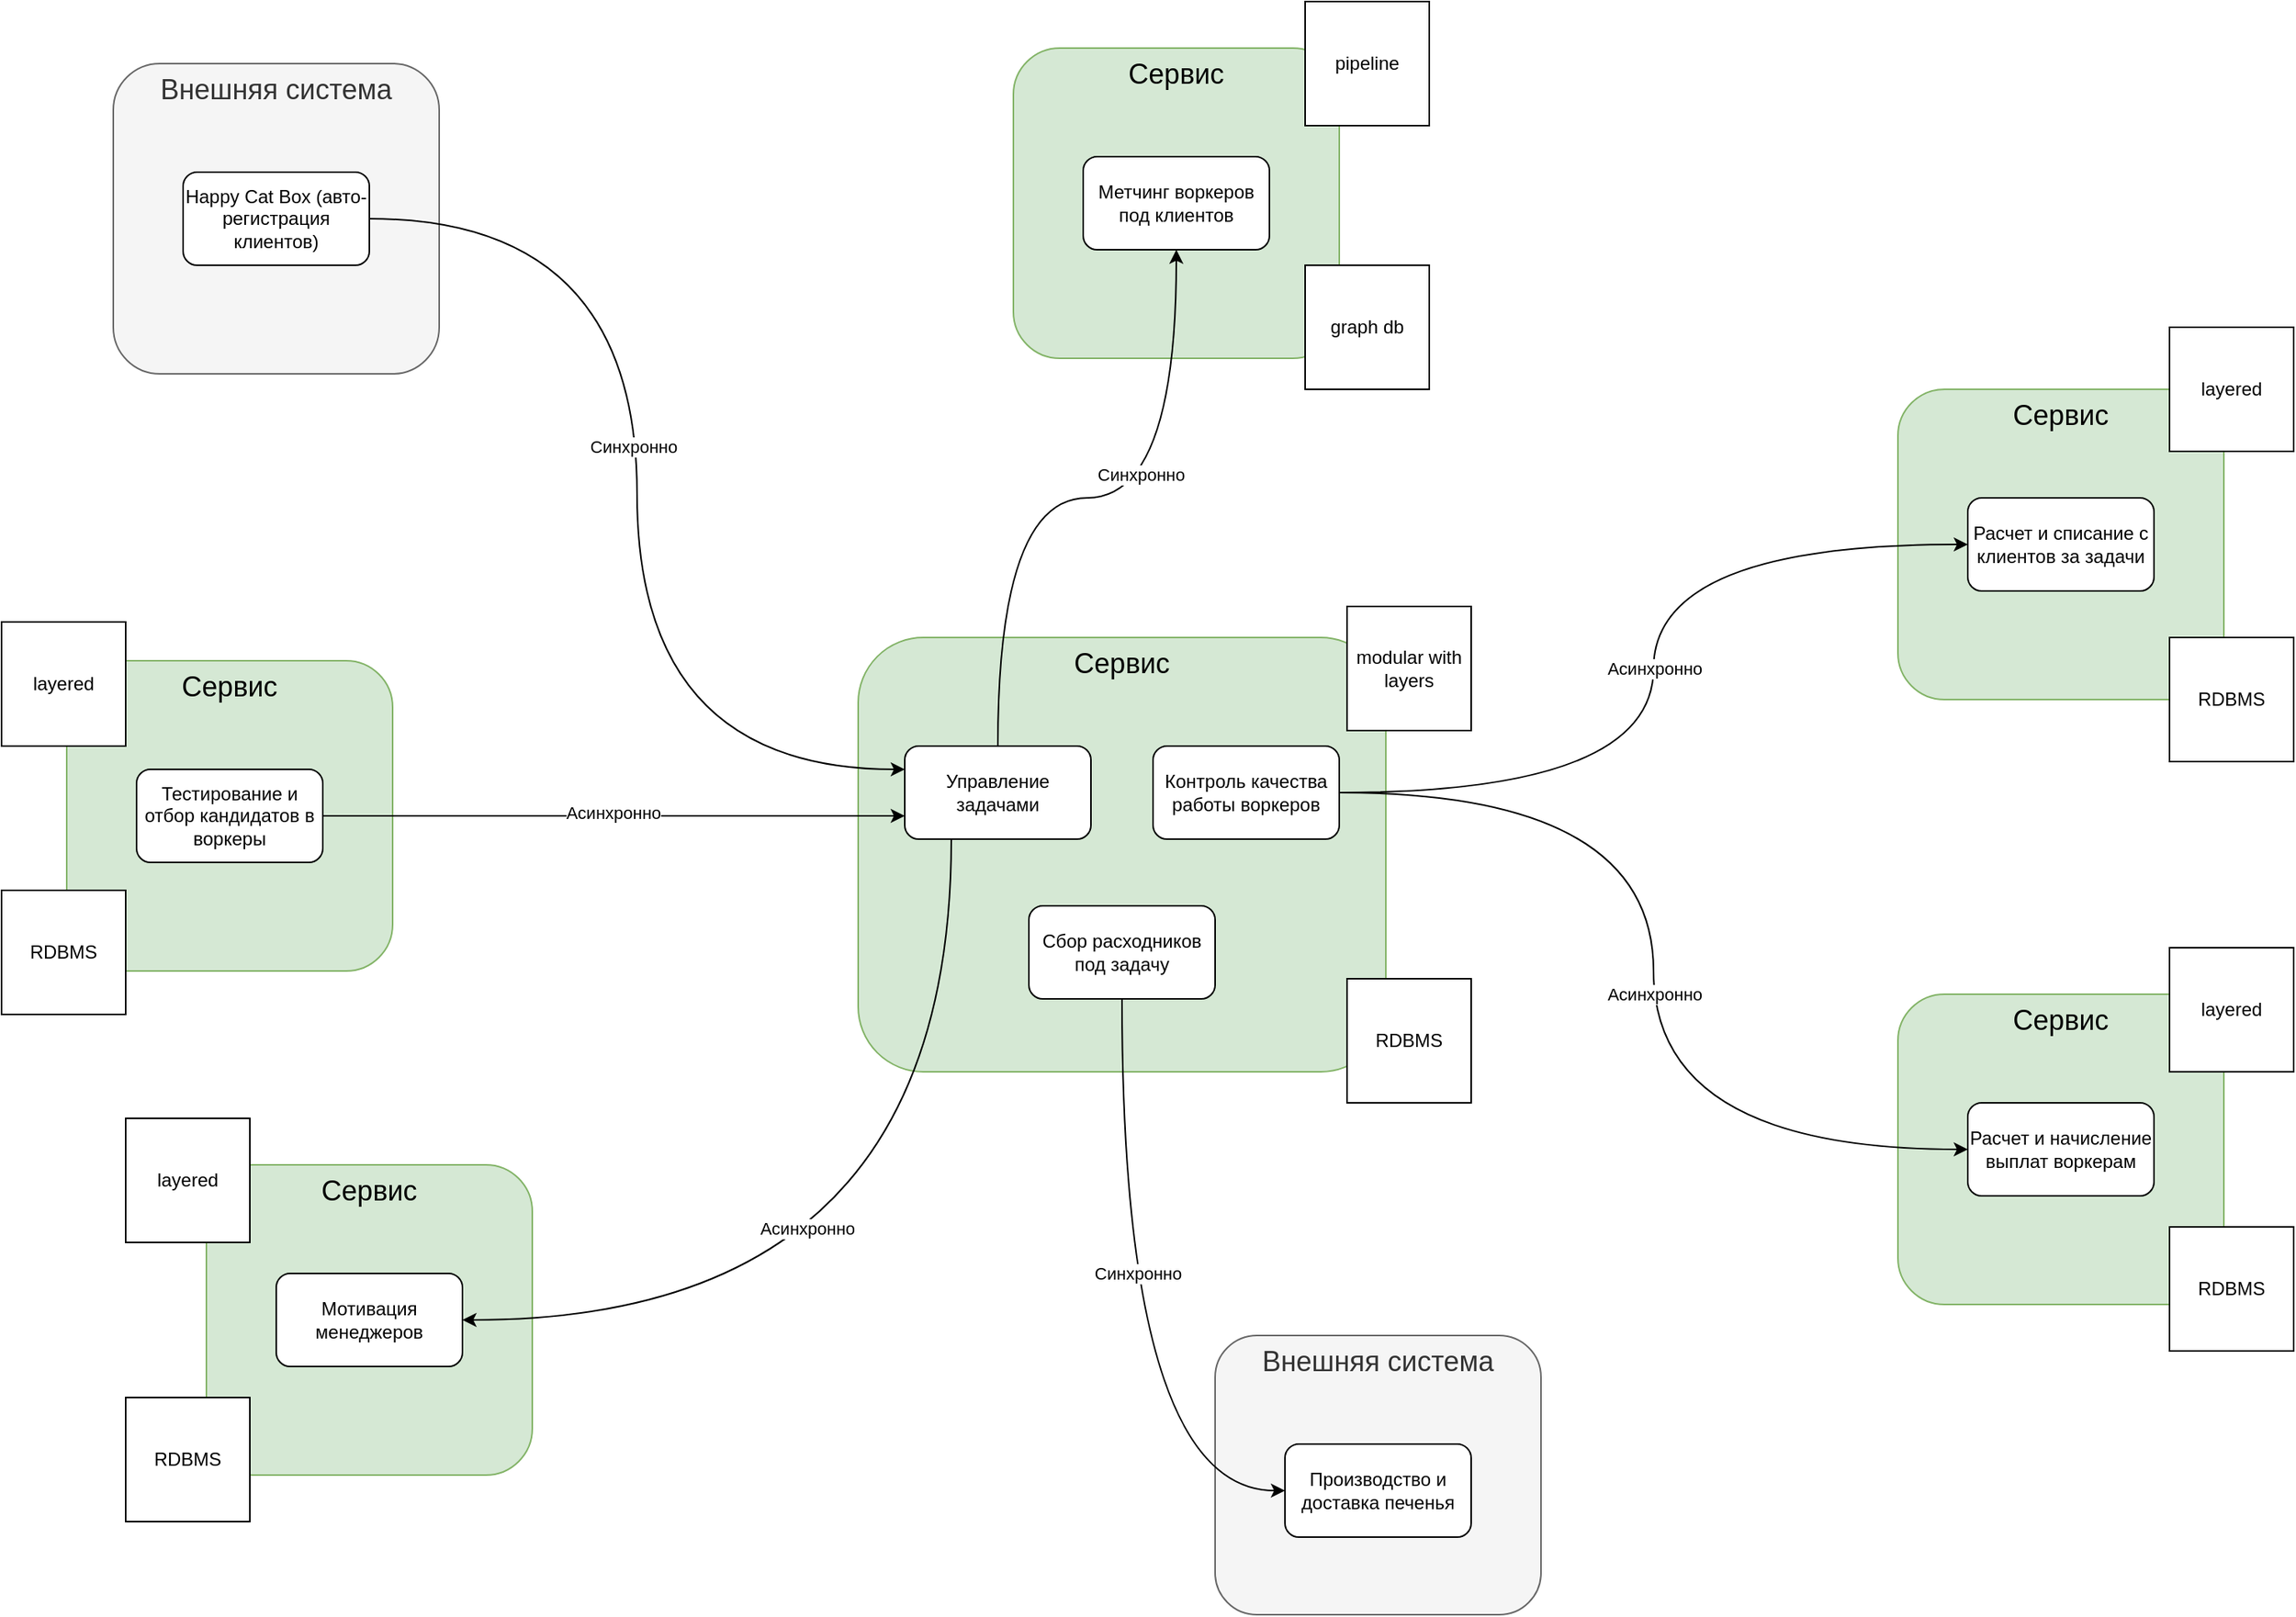 <mxfile version="22.0.0" type="device">
  <diagram name="Page-1" id="UeIFN5v3fpE7xjH6cNSb">
    <mxGraphModel dx="1865" dy="1251" grid="1" gridSize="10" guides="1" tooltips="1" connect="1" arrows="1" fold="1" page="1" pageScale="1" pageWidth="1654" pageHeight="1169" math="0" shadow="0">
      <root>
        <mxCell id="0" />
        <mxCell id="1" parent="0" />
        <mxCell id="N3p6yKIz0wenjXK1gF17-1" value="Сервис" style="rounded=1;whiteSpace=wrap;html=1;verticalAlign=top;fontSize=18;fillColor=#d5e8d4;strokeColor=#82b366;" vertex="1" parent="1">
          <mxGeometry x="642" y="440" width="340" height="280" as="geometry" />
        </mxCell>
        <mxCell id="N3p6yKIz0wenjXK1gF17-2" value="Управление задачами" style="rounded=1;whiteSpace=wrap;html=1;" vertex="1" parent="1">
          <mxGeometry x="672" y="510" width="120" height="60" as="geometry" />
        </mxCell>
        <mxCell id="N3p6yKIz0wenjXK1gF17-3" value="Контроль качества работы воркеров" style="rounded=1;whiteSpace=wrap;html=1;" vertex="1" parent="1">
          <mxGeometry x="832" y="510" width="120" height="60" as="geometry" />
        </mxCell>
        <mxCell id="N3p6yKIz0wenjXK1gF17-4" value="Сбор расходников под задачу" style="rounded=1;whiteSpace=wrap;html=1;" vertex="1" parent="1">
          <mxGeometry x="752" y="613" width="120" height="60" as="geometry" />
        </mxCell>
        <mxCell id="N3p6yKIz0wenjXK1gF17-5" value="Сервис" style="rounded=1;whiteSpace=wrap;html=1;verticalAlign=top;fontSize=18;fillColor=#d5e8d4;strokeColor=#82b366;" vertex="1" parent="1">
          <mxGeometry x="132" y="455" width="210" height="200" as="geometry" />
        </mxCell>
        <mxCell id="N3p6yKIz0wenjXK1gF17-20" style="edgeStyle=orthogonalEdgeStyle;curved=1;rounded=0;orthogonalLoop=1;jettySize=auto;html=1;entryX=0;entryY=0.75;entryDx=0;entryDy=0;" edge="1" parent="1" source="N3p6yKIz0wenjXK1gF17-6" target="N3p6yKIz0wenjXK1gF17-2">
          <mxGeometry relative="1" as="geometry" />
        </mxCell>
        <mxCell id="N3p6yKIz0wenjXK1gF17-28" value="Асинхронно" style="edgeLabel;html=1;align=center;verticalAlign=middle;resizable=0;points=[];" vertex="1" connectable="0" parent="N3p6yKIz0wenjXK1gF17-20">
          <mxGeometry x="-0.002" y="2" relative="1" as="geometry">
            <mxPoint as="offset" />
          </mxGeometry>
        </mxCell>
        <mxCell id="N3p6yKIz0wenjXK1gF17-6" value="Тестирование и отбор кандидатов в воркеры" style="rounded=1;whiteSpace=wrap;html=1;" vertex="1" parent="1">
          <mxGeometry x="177" y="525" width="120" height="60" as="geometry" />
        </mxCell>
        <mxCell id="N3p6yKIz0wenjXK1gF17-7" value="Сервис" style="rounded=1;whiteSpace=wrap;html=1;verticalAlign=top;fontSize=18;fillColor=#d5e8d4;strokeColor=#82b366;" vertex="1" parent="1">
          <mxGeometry x="742" y="60" width="210" height="200" as="geometry" />
        </mxCell>
        <mxCell id="N3p6yKIz0wenjXK1gF17-8" value="Метчинг воркеров под клиентов" style="rounded=1;whiteSpace=wrap;html=1;" vertex="1" parent="1">
          <mxGeometry x="787" y="130" width="120" height="60" as="geometry" />
        </mxCell>
        <mxCell id="N3p6yKIz0wenjXK1gF17-9" value="Внешняя система" style="rounded=1;whiteSpace=wrap;html=1;verticalAlign=top;fontSize=18;fillColor=#f5f5f5;fontColor=#333333;strokeColor=#666666;" vertex="1" parent="1">
          <mxGeometry x="162" y="70" width="210" height="200" as="geometry" />
        </mxCell>
        <mxCell id="N3p6yKIz0wenjXK1gF17-19" style="edgeStyle=orthogonalEdgeStyle;curved=1;rounded=0;orthogonalLoop=1;jettySize=auto;html=1;entryX=0;entryY=0.25;entryDx=0;entryDy=0;" edge="1" parent="1" source="N3p6yKIz0wenjXK1gF17-10" target="N3p6yKIz0wenjXK1gF17-2">
          <mxGeometry relative="1" as="geometry" />
        </mxCell>
        <mxCell id="N3p6yKIz0wenjXK1gF17-26" value="Синхронно" style="edgeLabel;html=1;align=center;verticalAlign=middle;resizable=0;points=[];" vertex="1" connectable="0" parent="N3p6yKIz0wenjXK1gF17-19">
          <mxGeometry x="-0.092" y="-3" relative="1" as="geometry">
            <mxPoint y="1" as="offset" />
          </mxGeometry>
        </mxCell>
        <mxCell id="N3p6yKIz0wenjXK1gF17-10" value="Happy Cat Box (авто-регистрация клиентов)" style="rounded=1;whiteSpace=wrap;html=1;" vertex="1" parent="1">
          <mxGeometry x="207" y="140" width="120" height="60" as="geometry" />
        </mxCell>
        <mxCell id="N3p6yKIz0wenjXK1gF17-11" value="Сервис" style="rounded=1;whiteSpace=wrap;html=1;verticalAlign=top;fontSize=18;fillColor=#d5e8d4;strokeColor=#82b366;" vertex="1" parent="1">
          <mxGeometry x="1312" y="280" width="210" height="200" as="geometry" />
        </mxCell>
        <mxCell id="N3p6yKIz0wenjXK1gF17-12" value="Расчет и списание с клиентов за задачи" style="rounded=1;whiteSpace=wrap;html=1;" vertex="1" parent="1">
          <mxGeometry x="1357" y="350" width="120" height="60" as="geometry" />
        </mxCell>
        <mxCell id="N3p6yKIz0wenjXK1gF17-13" value="Сервис" style="rounded=1;whiteSpace=wrap;html=1;verticalAlign=top;fontSize=18;fillColor=#d5e8d4;strokeColor=#82b366;" vertex="1" parent="1">
          <mxGeometry x="1312" y="670" width="210" height="200" as="geometry" />
        </mxCell>
        <mxCell id="N3p6yKIz0wenjXK1gF17-14" value="Расчет и начисление выплат воркерам" style="rounded=1;whiteSpace=wrap;html=1;" vertex="1" parent="1">
          <mxGeometry x="1357" y="740" width="120" height="60" as="geometry" />
        </mxCell>
        <mxCell id="N3p6yKIz0wenjXK1gF17-15" value="Внешняя система" style="rounded=1;whiteSpace=wrap;html=1;verticalAlign=top;fontSize=18;fillColor=#f5f5f5;fontColor=#333333;strokeColor=#666666;" vertex="1" parent="1">
          <mxGeometry x="872" y="890" width="210" height="180" as="geometry" />
        </mxCell>
        <mxCell id="N3p6yKIz0wenjXK1gF17-16" value="Производство и доставка печенья" style="rounded=1;whiteSpace=wrap;html=1;" vertex="1" parent="1">
          <mxGeometry x="917" y="960" width="120" height="60" as="geometry" />
        </mxCell>
        <mxCell id="N3p6yKIz0wenjXK1gF17-17" value="Сервис" style="rounded=1;whiteSpace=wrap;html=1;verticalAlign=top;fontSize=18;fillColor=#d5e8d4;strokeColor=#82b366;" vertex="1" parent="1">
          <mxGeometry x="222" y="780" width="210" height="200" as="geometry" />
        </mxCell>
        <mxCell id="N3p6yKIz0wenjXK1gF17-18" value="Мотивация менеджеров" style="rounded=1;whiteSpace=wrap;html=1;" vertex="1" parent="1">
          <mxGeometry x="267" y="850" width="120" height="60" as="geometry" />
        </mxCell>
        <mxCell id="N3p6yKIz0wenjXK1gF17-21" style="edgeStyle=orthogonalEdgeStyle;curved=1;rounded=0;orthogonalLoop=1;jettySize=auto;html=1;entryX=0;entryY=0.5;entryDx=0;entryDy=0;exitX=0.5;exitY=1;exitDx=0;exitDy=0;" edge="1" parent="1" source="N3p6yKIz0wenjXK1gF17-4" target="N3p6yKIz0wenjXK1gF17-16">
          <mxGeometry relative="1" as="geometry">
            <Array as="points">
              <mxPoint x="812" y="990" />
            </Array>
          </mxGeometry>
        </mxCell>
        <mxCell id="N3p6yKIz0wenjXK1gF17-30" value="Синхронно" style="edgeLabel;html=1;align=center;verticalAlign=middle;resizable=0;points=[];" vertex="1" connectable="0" parent="N3p6yKIz0wenjXK1gF17-21">
          <mxGeometry x="-0.163" y="10" relative="1" as="geometry">
            <mxPoint as="offset" />
          </mxGeometry>
        </mxCell>
        <mxCell id="N3p6yKIz0wenjXK1gF17-22" style="edgeStyle=orthogonalEdgeStyle;curved=1;rounded=0;orthogonalLoop=1;jettySize=auto;html=1;entryX=1;entryY=0.5;entryDx=0;entryDy=0;exitX=0.25;exitY=1;exitDx=0;exitDy=0;" edge="1" parent="1" source="N3p6yKIz0wenjXK1gF17-2" target="N3p6yKIz0wenjXK1gF17-18">
          <mxGeometry relative="1" as="geometry" />
        </mxCell>
        <mxCell id="N3p6yKIz0wenjXK1gF17-29" value="Асинхронно" style="edgeLabel;html=1;align=center;verticalAlign=middle;resizable=0;points=[];" vertex="1" connectable="0" parent="N3p6yKIz0wenjXK1gF17-22">
          <mxGeometry x="0.289" y="-59" relative="1" as="geometry">
            <mxPoint as="offset" />
          </mxGeometry>
        </mxCell>
        <mxCell id="N3p6yKIz0wenjXK1gF17-25" style="edgeStyle=orthogonalEdgeStyle;curved=1;rounded=0;orthogonalLoop=1;jettySize=auto;html=1;entryX=0.5;entryY=1;entryDx=0;entryDy=0;" edge="1" parent="1" source="N3p6yKIz0wenjXK1gF17-2" target="N3p6yKIz0wenjXK1gF17-8">
          <mxGeometry relative="1" as="geometry" />
        </mxCell>
        <mxCell id="N3p6yKIz0wenjXK1gF17-27" value="Синхронно" style="edgeLabel;html=1;align=center;verticalAlign=middle;resizable=0;points=[];" vertex="1" connectable="0" parent="N3p6yKIz0wenjXK1gF17-25">
          <mxGeometry x="0.159" y="15" relative="1" as="geometry">
            <mxPoint as="offset" />
          </mxGeometry>
        </mxCell>
        <mxCell id="N3p6yKIz0wenjXK1gF17-23" value="Асинхронно" style="edgeStyle=orthogonalEdgeStyle;curved=1;rounded=0;orthogonalLoop=1;jettySize=auto;html=1;entryX=0;entryY=0.5;entryDx=0;entryDy=0;" edge="1" parent="1" source="N3p6yKIz0wenjXK1gF17-3" target="N3p6yKIz0wenjXK1gF17-12">
          <mxGeometry relative="1" as="geometry" />
        </mxCell>
        <mxCell id="N3p6yKIz0wenjXK1gF17-24" style="edgeStyle=orthogonalEdgeStyle;curved=1;rounded=0;orthogonalLoop=1;jettySize=auto;html=1;entryX=0;entryY=0.5;entryDx=0;entryDy=0;" edge="1" parent="1" source="N3p6yKIz0wenjXK1gF17-3" target="N3p6yKIz0wenjXK1gF17-14">
          <mxGeometry relative="1" as="geometry" />
        </mxCell>
        <mxCell id="N3p6yKIz0wenjXK1gF17-31" value="Асинхронно" style="edgeLabel;html=1;align=center;verticalAlign=middle;resizable=0;points=[];" vertex="1" connectable="0" parent="N3p6yKIz0wenjXK1gF17-24">
          <mxGeometry x="0.046" relative="1" as="geometry">
            <mxPoint as="offset" />
          </mxGeometry>
        </mxCell>
        <mxCell id="N3p6yKIz0wenjXK1gF17-32" value="pipeline" style="whiteSpace=wrap;html=1;aspect=fixed;" vertex="1" parent="1">
          <mxGeometry x="930" y="30" width="80" height="80" as="geometry" />
        </mxCell>
        <mxCell id="N3p6yKIz0wenjXK1gF17-33" value="graph db" style="whiteSpace=wrap;html=1;aspect=fixed;" vertex="1" parent="1">
          <mxGeometry x="930" y="200" width="80" height="80" as="geometry" />
        </mxCell>
        <mxCell id="N3p6yKIz0wenjXK1gF17-34" value="layered" style="whiteSpace=wrap;html=1;aspect=fixed;" vertex="1" parent="1">
          <mxGeometry x="1487" y="240" width="80" height="80" as="geometry" />
        </mxCell>
        <mxCell id="N3p6yKIz0wenjXK1gF17-35" value="RDBMS" style="whiteSpace=wrap;html=1;aspect=fixed;" vertex="1" parent="1">
          <mxGeometry x="1487" y="440" width="80" height="80" as="geometry" />
        </mxCell>
        <mxCell id="N3p6yKIz0wenjXK1gF17-36" value="layered" style="whiteSpace=wrap;html=1;aspect=fixed;" vertex="1" parent="1">
          <mxGeometry x="1487" y="640" width="80" height="80" as="geometry" />
        </mxCell>
        <mxCell id="N3p6yKIz0wenjXK1gF17-37" value="RDBMS" style="whiteSpace=wrap;html=1;aspect=fixed;" vertex="1" parent="1">
          <mxGeometry x="1487" y="820" width="80" height="80" as="geometry" />
        </mxCell>
        <mxCell id="N3p6yKIz0wenjXK1gF17-38" value="layered" style="whiteSpace=wrap;html=1;aspect=fixed;" vertex="1" parent="1">
          <mxGeometry x="170" y="750" width="80" height="80" as="geometry" />
        </mxCell>
        <mxCell id="N3p6yKIz0wenjXK1gF17-39" value="RDBMS" style="whiteSpace=wrap;html=1;aspect=fixed;" vertex="1" parent="1">
          <mxGeometry x="170" y="930" width="80" height="80" as="geometry" />
        </mxCell>
        <mxCell id="N3p6yKIz0wenjXK1gF17-40" value="layered" style="whiteSpace=wrap;html=1;aspect=fixed;" vertex="1" parent="1">
          <mxGeometry x="90" y="430" width="80" height="80" as="geometry" />
        </mxCell>
        <mxCell id="N3p6yKIz0wenjXK1gF17-41" value="RDBMS" style="whiteSpace=wrap;html=1;aspect=fixed;" vertex="1" parent="1">
          <mxGeometry x="90" y="603" width="80" height="80" as="geometry" />
        </mxCell>
        <mxCell id="N3p6yKIz0wenjXK1gF17-42" value="modular with layers" style="whiteSpace=wrap;html=1;aspect=fixed;" vertex="1" parent="1">
          <mxGeometry x="957" y="420" width="80" height="80" as="geometry" />
        </mxCell>
        <mxCell id="N3p6yKIz0wenjXK1gF17-43" value="RDBMS" style="whiteSpace=wrap;html=1;aspect=fixed;" vertex="1" parent="1">
          <mxGeometry x="957" y="660" width="80" height="80" as="geometry" />
        </mxCell>
      </root>
    </mxGraphModel>
  </diagram>
</mxfile>
